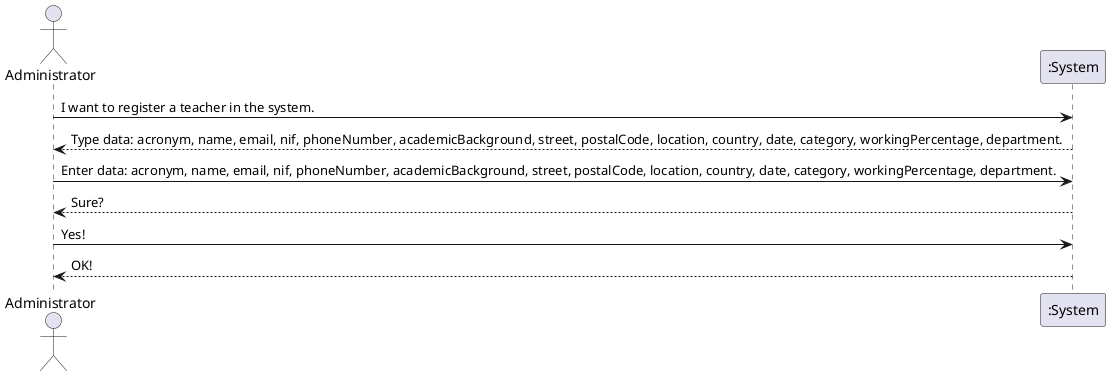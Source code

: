 @startuml
'https://plantuml.com/sequence-diagram

actor Administrator
participant ":System" as System

Administrator -> System: I want to register a teacher in the system.
System --> Administrator: Type data: acronym, name, email, nif, phoneNumber, academicBackground, street, postalCode, location, country, date, category, workingPercentage, department.
Administrator -> System: Enter data: acronym, name, email, nif, phoneNumber, academicBackground, street, postalCode, location, country, date, category, workingPercentage, department.
System --> Administrator: Sure?
Administrator -> System: Yes!
System --> Administrator: OK!
@enduml